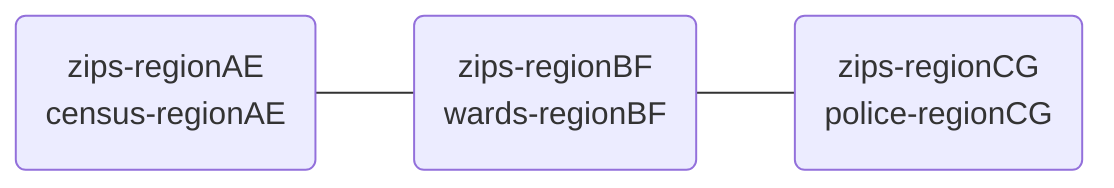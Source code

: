 graph LR
  A(zips-regionAE<br>census-regionAE)
  B(zips-regionBF<br>wards-regionBF)
  C(zips-regionCG<br>police-regionCG)
  A --- B
  B --- C